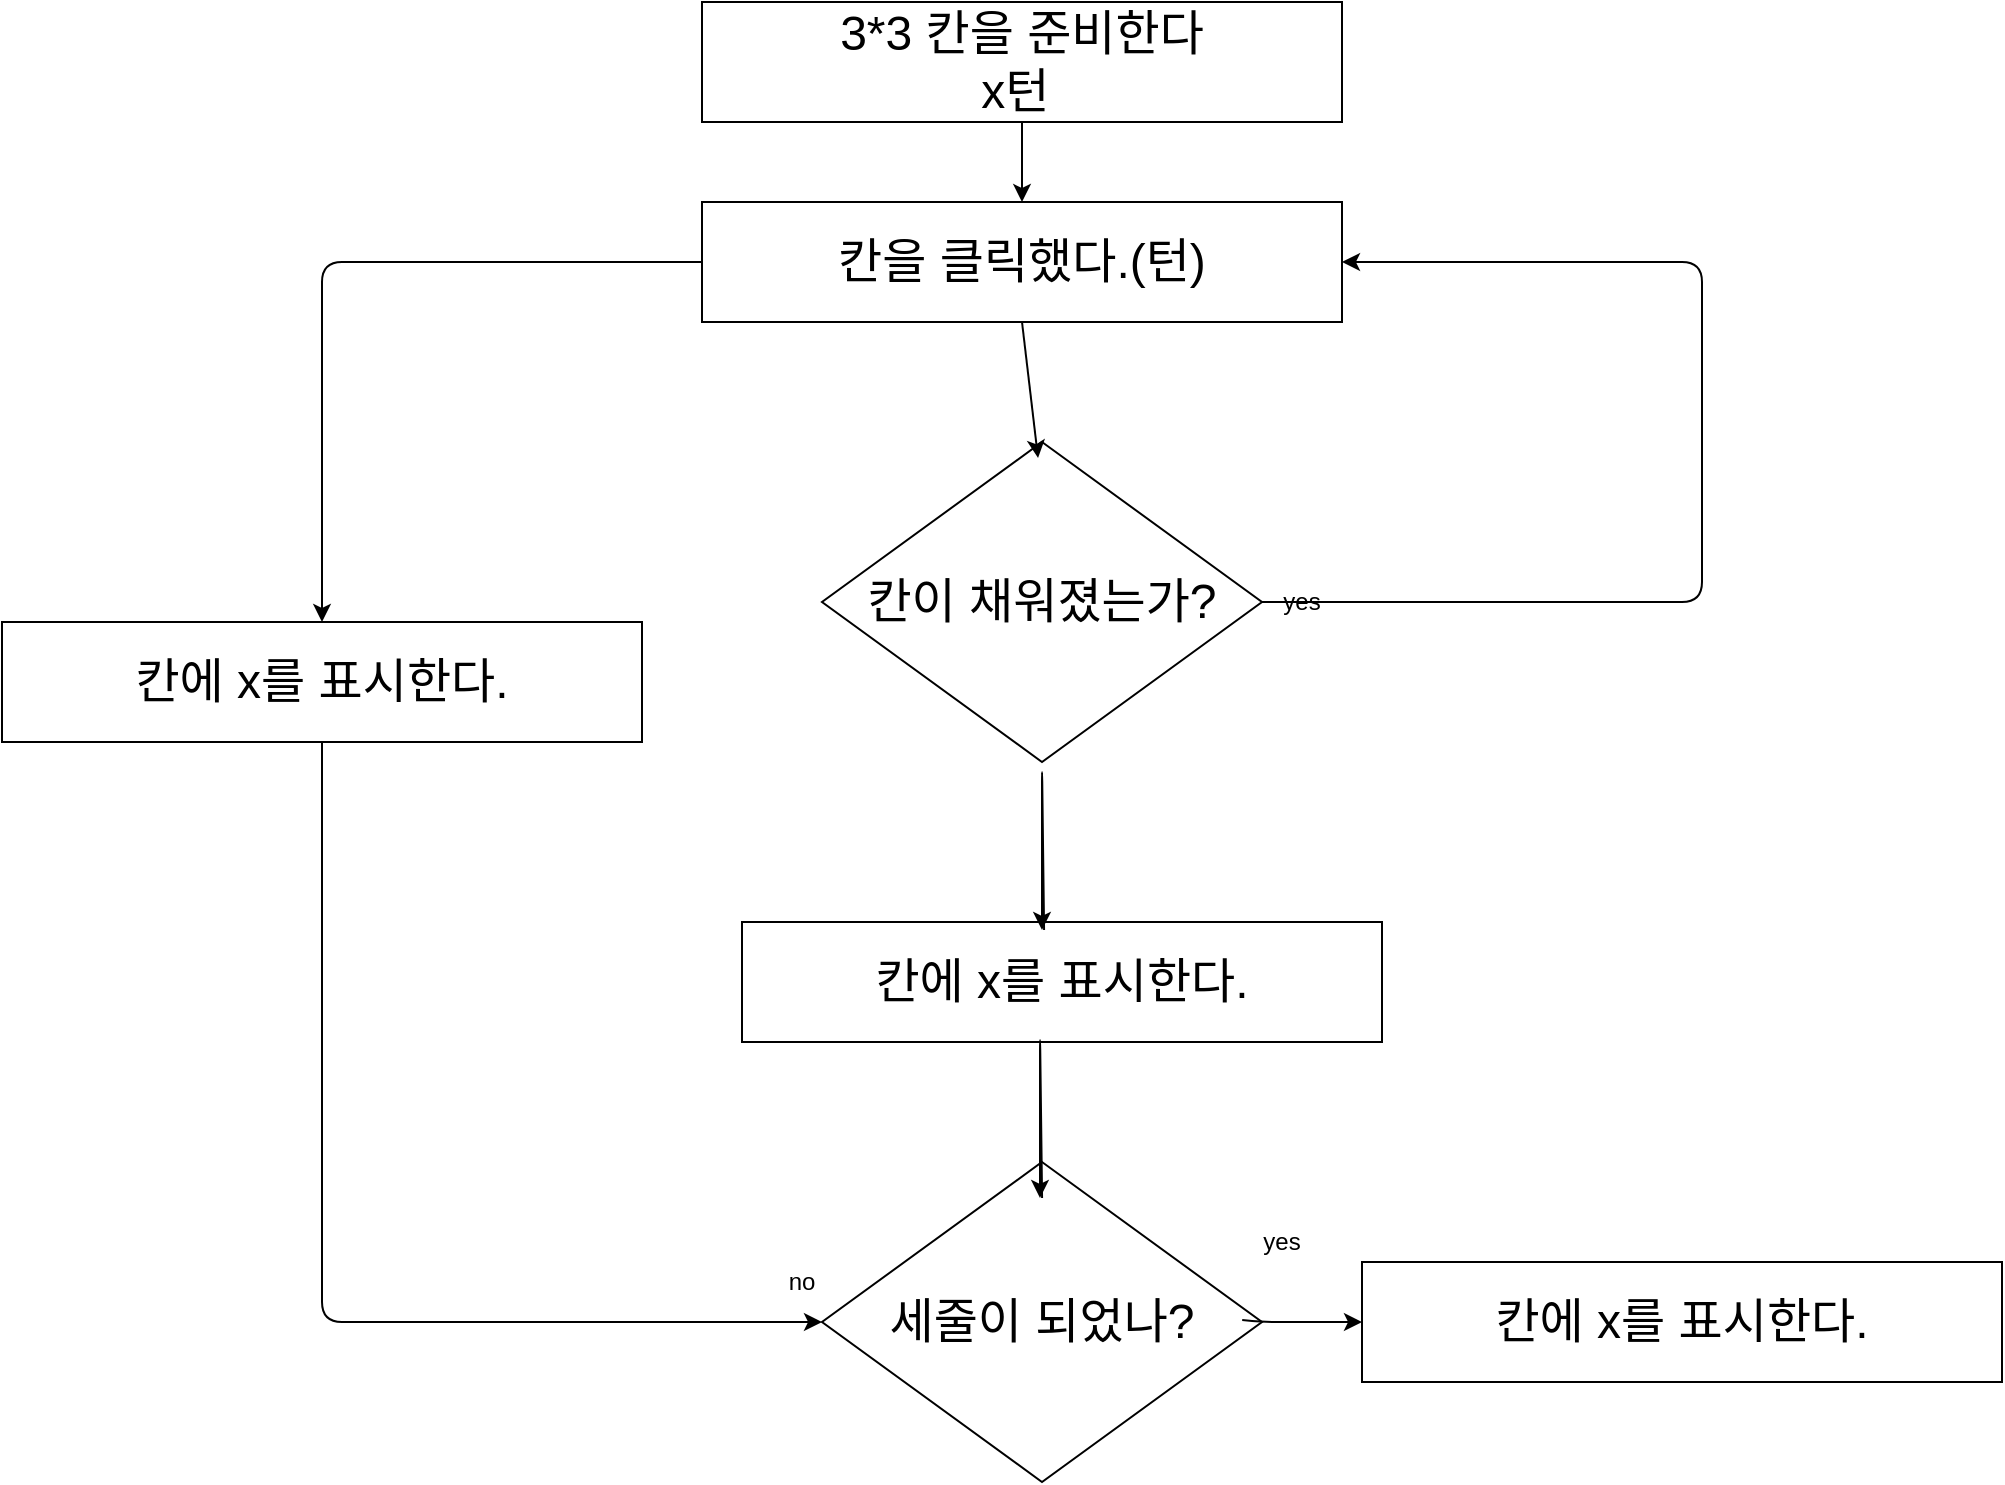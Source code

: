 <mxfile version="11.2.3" type="device" pages="1"><diagram id="gu3YlfYM-s6-WHc2eST1" name="Page-1"><mxGraphModel dx="2417" dy="756" grid="1" gridSize="10" guides="1" tooltips="1" connect="1" arrows="1" fold="1" page="1" pageScale="1" pageWidth="827" pageHeight="1169" math="0" shadow="0"><root><mxCell id="0"/><mxCell id="1" parent="0"/><mxCell id="jnxxRpSDjFFh0hss6uN3-1" value="&lt;font style=&quot;font-size: 24px&quot;&gt;3*3 칸을 준비한다&lt;br&gt;x턴&amp;nbsp;&lt;br&gt;&lt;/font&gt;" style="rounded=0;whiteSpace=wrap;html=1;" vertex="1" parent="1"><mxGeometry x="260" y="70" width="320" height="60" as="geometry"/></mxCell><mxCell id="jnxxRpSDjFFh0hss6uN3-2" value="&lt;font style=&quot;font-size: 24px&quot;&gt;칸을 클릭했다.(턴)&lt;br&gt;&lt;/font&gt;" style="rounded=0;whiteSpace=wrap;html=1;" vertex="1" parent="1"><mxGeometry x="260" y="170" width="320" height="60" as="geometry"/></mxCell><mxCell id="jnxxRpSDjFFh0hss6uN3-3" value="" style="endArrow=classic;html=1;entryX=0.5;entryY=0;entryDx=0;entryDy=0;exitX=0.5;exitY=1;exitDx=0;exitDy=0;" edge="1" parent="1" source="jnxxRpSDjFFh0hss6uN3-1" target="jnxxRpSDjFFh0hss6uN3-2"><mxGeometry width="50" height="50" relative="1" as="geometry"><mxPoint x="260" y="300" as="sourcePoint"/><mxPoint x="310" y="250" as="targetPoint"/></mxGeometry></mxCell><mxCell id="jnxxRpSDjFFh0hss6uN3-4" value="&lt;font style=&quot;font-size: 24px&quot;&gt;칸이 채워졌는가?&lt;/font&gt;" style="rhombus;whiteSpace=wrap;html=1;" vertex="1" parent="1"><mxGeometry x="320" y="290" width="220" height="160" as="geometry"/></mxCell><mxCell id="jnxxRpSDjFFh0hss6uN3-5" value="" style="endArrow=classic;html=1;entryX=0.491;entryY=0.05;entryDx=0;entryDy=0;entryPerimeter=0;exitX=0.5;exitY=1;exitDx=0;exitDy=0;" edge="1" parent="1" source="jnxxRpSDjFFh0hss6uN3-2" target="jnxxRpSDjFFh0hss6uN3-4"><mxGeometry width="50" height="50" relative="1" as="geometry"><mxPoint x="260" y="530" as="sourcePoint"/><mxPoint x="310" y="480" as="targetPoint"/></mxGeometry></mxCell><mxCell id="jnxxRpSDjFFh0hss6uN3-6" value="&lt;font style=&quot;font-size: 24px&quot;&gt;칸에 x를 표시한다.&lt;br&gt;&lt;/font&gt;" style="rounded=0;whiteSpace=wrap;html=1;" vertex="1" parent="1"><mxGeometry x="280" y="530" width="320" height="60" as="geometry"/></mxCell><mxCell id="jnxxRpSDjFFh0hss6uN3-7" value="" style="endArrow=classic;html=1;exitX=0.472;exitY=0.067;exitDx=0;exitDy=0;exitPerimeter=0;" edge="1" parent="1" source="jnxxRpSDjFFh0hss6uN3-6"><mxGeometry width="50" height="50" relative="1" as="geometry"><mxPoint x="450" y="520" as="sourcePoint"/><mxPoint x="430" y="534" as="targetPoint"/><Array as="points"><mxPoint x="430" y="450"/></Array></mxGeometry></mxCell><mxCell id="jnxxRpSDjFFh0hss6uN3-8" value="&lt;font style=&quot;font-size: 24px&quot;&gt;세줄이 되었나?&lt;/font&gt;" style="rhombus;whiteSpace=wrap;html=1;" vertex="1" parent="1"><mxGeometry x="320" y="650" width="220" height="160" as="geometry"/></mxCell><mxCell id="jnxxRpSDjFFh0hss6uN3-9" value="" style="endArrow=classic;html=1;exitX=0.472;exitY=0.067;exitDx=0;exitDy=0;exitPerimeter=0;" edge="1" parent="1"><mxGeometry width="50" height="50" relative="1" as="geometry"><mxPoint x="430.04" y="668.02" as="sourcePoint"/><mxPoint x="429" y="668" as="targetPoint"/><Array as="points"><mxPoint x="429" y="584"/></Array></mxGeometry></mxCell><mxCell id="jnxxRpSDjFFh0hss6uN3-10" value="&lt;font style=&quot;font-size: 24px&quot;&gt;칸에 x를 표시한다.&lt;br&gt;&lt;/font&gt;" style="rounded=0;whiteSpace=wrap;html=1;" vertex="1" parent="1"><mxGeometry x="590" y="700" width="320" height="60" as="geometry"/></mxCell><mxCell id="jnxxRpSDjFFh0hss6uN3-11" value="" style="endArrow=classic;html=1;exitX=0.955;exitY=0.494;exitDx=0;exitDy=0;exitPerimeter=0;entryX=0;entryY=0.5;entryDx=0;entryDy=0;" edge="1" parent="1" source="jnxxRpSDjFFh0hss6uN3-8" target="jnxxRpSDjFFh0hss6uN3-10"><mxGeometry width="50" height="50" relative="1" as="geometry"><mxPoint x="440.04" y="678.02" as="sourcePoint"/><mxPoint x="439" y="678" as="targetPoint"/><Array as="points"><mxPoint x="540" y="730"/></Array></mxGeometry></mxCell><mxCell id="jnxxRpSDjFFh0hss6uN3-12" value="&lt;font style=&quot;font-size: 24px&quot;&gt;칸에 x를 표시한다.&lt;br&gt;&lt;/font&gt;" style="rounded=0;whiteSpace=wrap;html=1;" vertex="1" parent="1"><mxGeometry x="-90" y="380" width="320" height="60" as="geometry"/></mxCell><mxCell id="jnxxRpSDjFFh0hss6uN3-13" value="" style="endArrow=classic;html=1;entryX=0;entryY=0.5;entryDx=0;entryDy=0;" edge="1" parent="1" target="jnxxRpSDjFFh0hss6uN3-8"><mxGeometry width="50" height="50" relative="1" as="geometry"><mxPoint x="70" y="440" as="sourcePoint"/><mxPoint x="140" y="321" as="targetPoint"/><Array as="points"><mxPoint x="70" y="730"/></Array></mxGeometry></mxCell><mxCell id="jnxxRpSDjFFh0hss6uN3-14" value="" style="endArrow=classic;html=1;entryX=1;entryY=0.5;entryDx=0;entryDy=0;exitX=0;exitY=0.5;exitDx=0;exitDy=0;" edge="1" parent="1" source="jnxxRpSDjFFh0hss6uN3-17" target="jnxxRpSDjFFh0hss6uN3-2"><mxGeometry width="50" height="50" relative="1" as="geometry"><mxPoint x="620" y="340" as="sourcePoint"/><mxPoint x="620" y="380" as="targetPoint"/><Array as="points"><mxPoint x="760" y="370"/><mxPoint x="760" y="200"/></Array></mxGeometry></mxCell><mxCell id="jnxxRpSDjFFh0hss6uN3-15" value="yes" style="text;html=1;strokeColor=none;fillColor=none;align=center;verticalAlign=middle;whiteSpace=wrap;rounded=0;" vertex="1" parent="1"><mxGeometry x="530" y="680" width="40" height="20" as="geometry"/></mxCell><mxCell id="jnxxRpSDjFFh0hss6uN3-16" value="no" style="text;html=1;strokeColor=none;fillColor=none;align=center;verticalAlign=middle;whiteSpace=wrap;rounded=0;" vertex="1" parent="1"><mxGeometry x="290" y="700" width="40" height="20" as="geometry"/></mxCell><mxCell id="jnxxRpSDjFFh0hss6uN3-17" value="yes" style="text;html=1;strokeColor=none;fillColor=none;align=center;verticalAlign=middle;whiteSpace=wrap;rounded=0;" vertex="1" parent="1"><mxGeometry x="540" y="360" width="40" height="20" as="geometry"/></mxCell><mxCell id="jnxxRpSDjFFh0hss6uN3-18" value="" style="endArrow=classic;html=1;entryX=0.5;entryY=0;entryDx=0;entryDy=0;" edge="1" parent="1" target="jnxxRpSDjFFh0hss6uN3-12"><mxGeometry width="50" height="50" relative="1" as="geometry"><mxPoint x="260" y="200" as="sourcePoint"/><mxPoint x="61" y="390" as="targetPoint"/><Array as="points"><mxPoint x="260" y="200"/><mxPoint x="70" y="200"/></Array></mxGeometry></mxCell></root></mxGraphModel></diagram></mxfile>